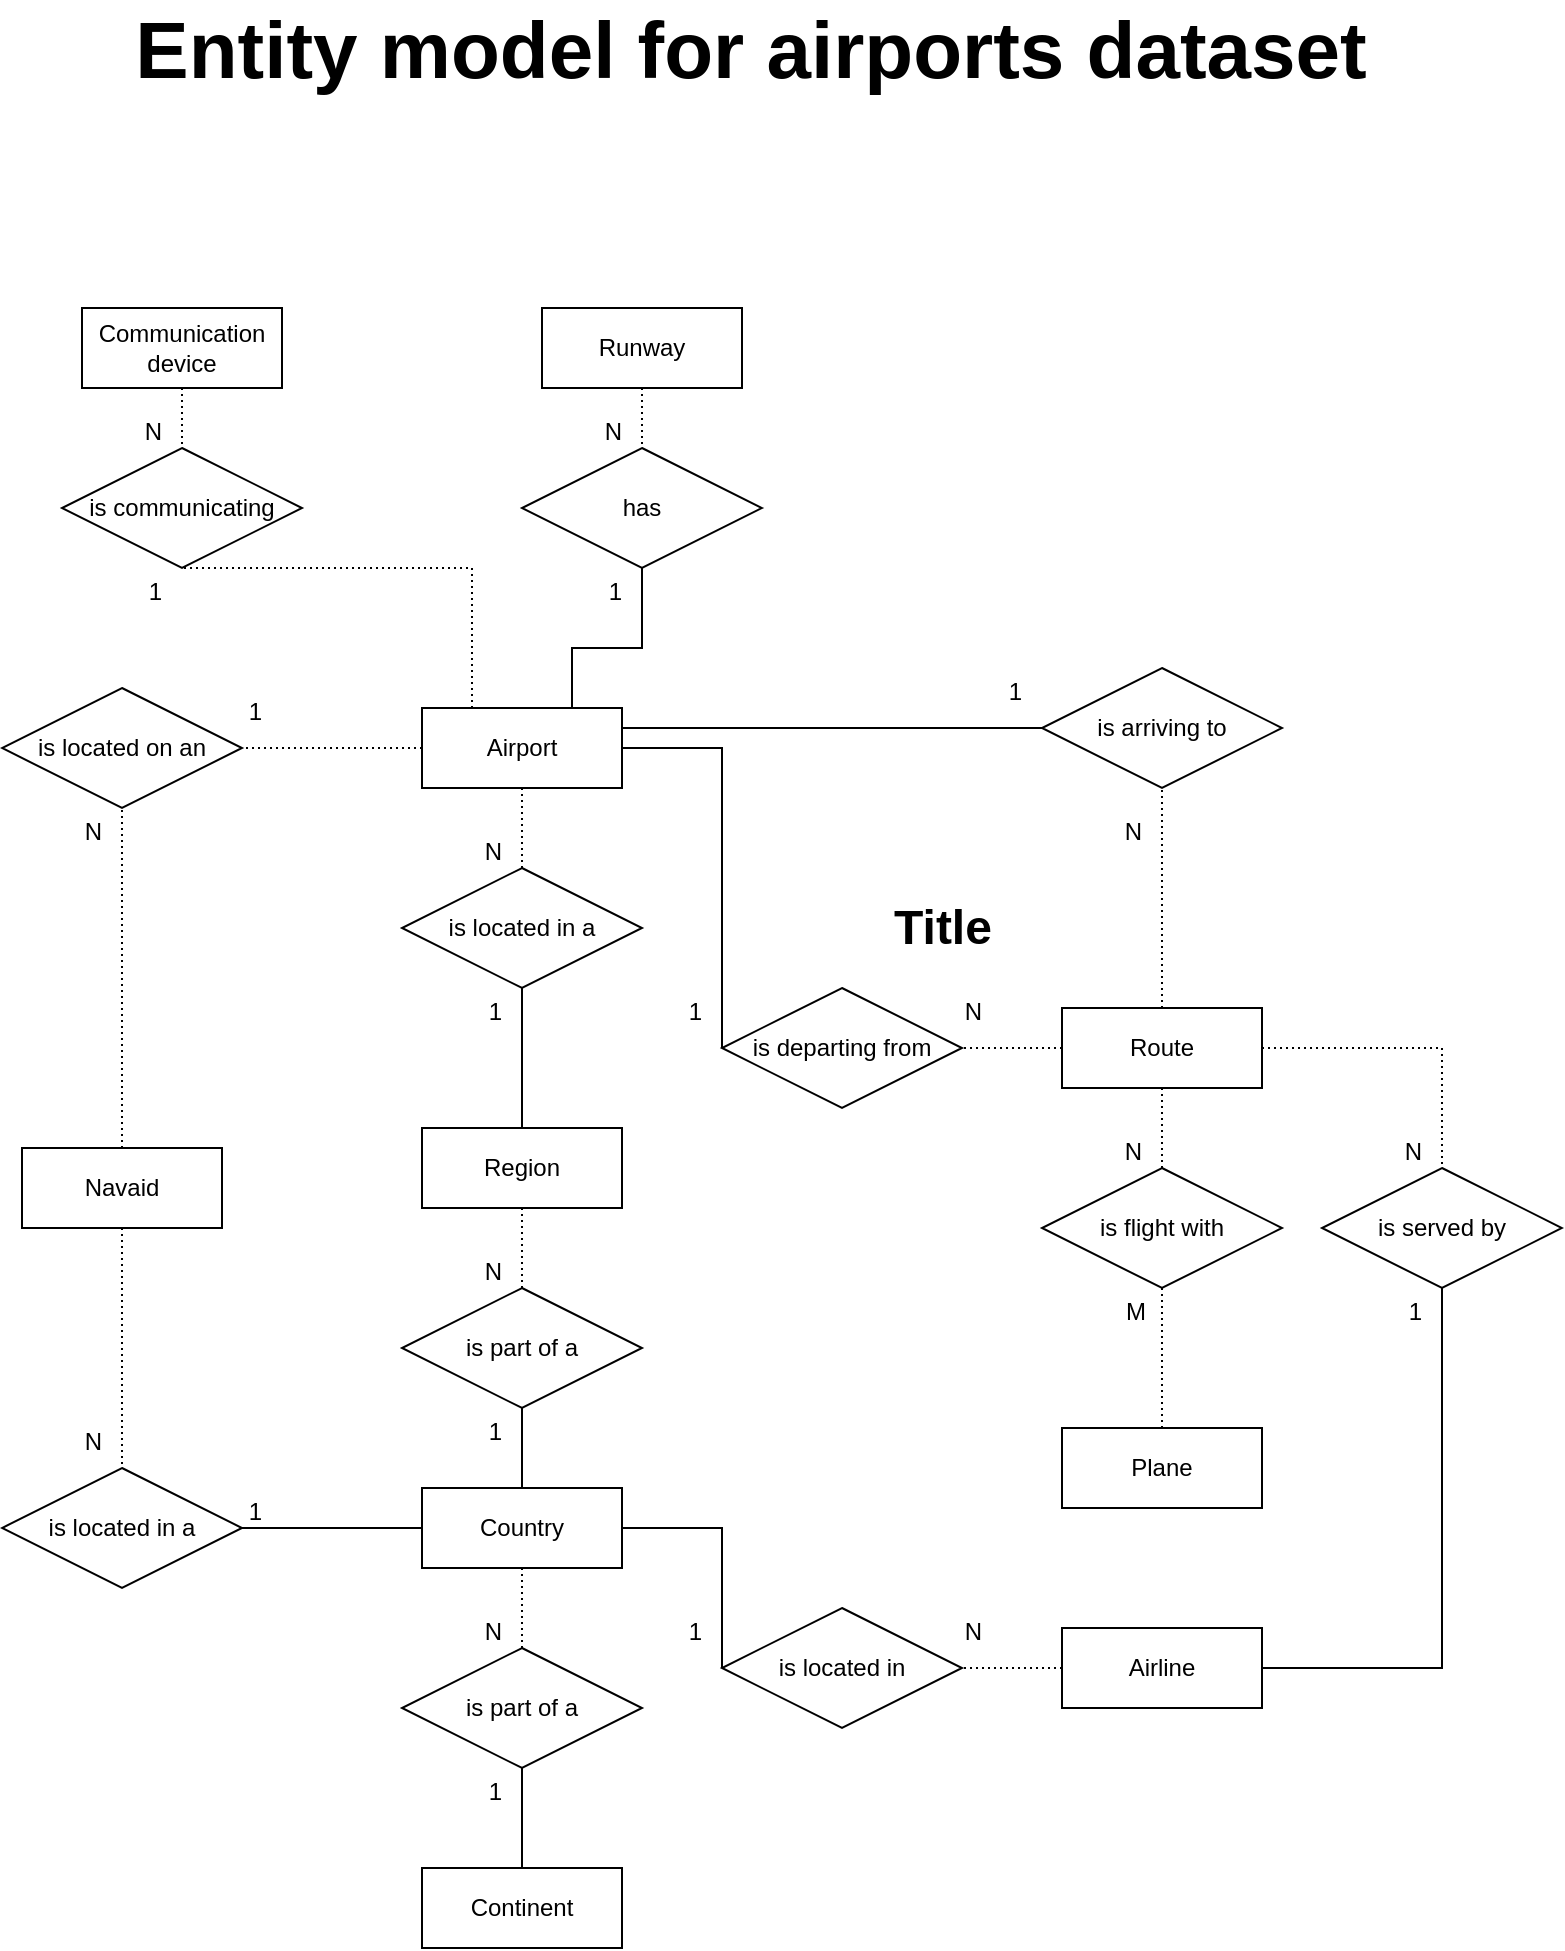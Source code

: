 <mxfile version="12.8.5" type="github">
  <diagram id="QOBkVK9os_g-NTVw1f61" name="Page-1">
    <mxGraphModel dx="2844" dy="1524" grid="1" gridSize="10" guides="1" tooltips="1" connect="1" arrows="1" fold="1" page="1" pageScale="1" pageWidth="827" pageHeight="1169" math="0" shadow="0">
      <root>
        <mxCell id="0" />
        <mxCell id="1" parent="0" />
        <mxCell id="nIdmVU4Ml0ts0ksLowSz-1" value="Airline" style="whiteSpace=wrap;html=1;align=center;direction=west;" parent="1" vertex="1">
          <mxGeometry x="570" y="890" width="100" height="40" as="geometry" />
        </mxCell>
        <mxCell id="nIdmVU4Ml0ts0ksLowSz-2" value="Runway" style="whiteSpace=wrap;html=1;align=center;" parent="1" vertex="1">
          <mxGeometry x="310" y="230" width="100" height="40" as="geometry" />
        </mxCell>
        <mxCell id="nIdmVU4Ml0ts0ksLowSz-3" value="Navaid" style="whiteSpace=wrap;html=1;align=center;" parent="1" vertex="1">
          <mxGeometry x="50" y="650" width="100" height="40" as="geometry" />
        </mxCell>
        <mxCell id="nIdmVU4Ml0ts0ksLowSz-4" value="Communication device" style="whiteSpace=wrap;html=1;align=center;" parent="1" vertex="1">
          <mxGeometry x="80" y="230" width="100" height="40" as="geometry" />
        </mxCell>
        <mxCell id="nIdmVU4Ml0ts0ksLowSz-5" value="Region" style="whiteSpace=wrap;html=1;align=center;" parent="1" vertex="1">
          <mxGeometry x="250" y="640" width="100" height="40" as="geometry" />
        </mxCell>
        <mxCell id="nIdmVU4Ml0ts0ksLowSz-6" value="Airport" style="whiteSpace=wrap;html=1;align=center;" parent="1" vertex="1">
          <mxGeometry x="250" y="430" width="100" height="40" as="geometry" />
        </mxCell>
        <mxCell id="nIdmVU4Ml0ts0ksLowSz-8" value="Continent" style="whiteSpace=wrap;html=1;align=center;" parent="1" vertex="1">
          <mxGeometry x="250" y="1010" width="100" height="40" as="geometry" />
        </mxCell>
        <mxCell id="nIdmVU4Ml0ts0ksLowSz-9" value="Plane" style="whiteSpace=wrap;html=1;align=center;" parent="1" vertex="1">
          <mxGeometry x="570" y="790" width="100" height="40" as="geometry" />
        </mxCell>
        <mxCell id="nIdmVU4Ml0ts0ksLowSz-10" value="Route" style="whiteSpace=wrap;html=1;align=center;" parent="1" vertex="1">
          <mxGeometry x="570" y="580" width="100" height="40" as="geometry" />
        </mxCell>
        <mxCell id="nIdmVU4Ml0ts0ksLowSz-11" value="is part of a" style="shape=rhombus;perimeter=rhombusPerimeter;whiteSpace=wrap;html=1;align=center;" parent="1" vertex="1">
          <mxGeometry x="240" y="900" width="120" height="60" as="geometry" />
        </mxCell>
        <mxCell id="nIdmVU4Ml0ts0ksLowSz-20" value="" style="endArrow=none;html=1;rounded=0;shadow=0;entryX=0.5;entryY=1;entryDx=0;entryDy=0;" parent="1" source="nIdmVU4Ml0ts0ksLowSz-8" target="nIdmVU4Ml0ts0ksLowSz-11" edge="1">
          <mxGeometry relative="1" as="geometry">
            <mxPoint x="460" y="980" as="sourcePoint" />
            <mxPoint x="500" y="810" as="targetPoint" />
          </mxGeometry>
        </mxCell>
        <mxCell id="nIdmVU4Ml0ts0ksLowSz-21" value="1" style="resizable=0;html=1;align=right;verticalAlign=bottom;" parent="nIdmVU4Ml0ts0ksLowSz-20" connectable="0" vertex="1">
          <mxGeometry x="1" relative="1" as="geometry">
            <mxPoint x="-10" y="20" as="offset" />
          </mxGeometry>
        </mxCell>
        <mxCell id="nIdmVU4Ml0ts0ksLowSz-22" value="" style="endArrow=none;html=1;rounded=0;dashed=1;dashPattern=1 2;shadow=0;exitX=0.5;exitY=1;exitDx=0;exitDy=0;entryX=0.5;entryY=0;entryDx=0;entryDy=0;" parent="1" source="nIdmVU4Ml0ts0ksLowSz-24" target="nIdmVU4Ml0ts0ksLowSz-11" edge="1">
          <mxGeometry relative="1" as="geometry">
            <mxPoint x="300" y="860" as="sourcePoint" />
            <mxPoint x="500" y="810" as="targetPoint" />
          </mxGeometry>
        </mxCell>
        <mxCell id="nIdmVU4Ml0ts0ksLowSz-23" value="N" style="resizable=0;html=1;align=right;verticalAlign=bottom;" parent="nIdmVU4Ml0ts0ksLowSz-22" connectable="0" vertex="1">
          <mxGeometry x="1" relative="1" as="geometry">
            <mxPoint x="-10" as="offset" />
          </mxGeometry>
        </mxCell>
        <mxCell id="nIdmVU4Ml0ts0ksLowSz-24" value="Country" style="whiteSpace=wrap;html=1;align=center;" parent="1" vertex="1">
          <mxGeometry x="250" y="820" width="100" height="40" as="geometry" />
        </mxCell>
        <mxCell id="nIdmVU4Ml0ts0ksLowSz-25" value="is part of a" style="shape=rhombus;perimeter=rhombusPerimeter;whiteSpace=wrap;html=1;align=center;" parent="1" vertex="1">
          <mxGeometry x="240" y="720" width="120" height="60" as="geometry" />
        </mxCell>
        <mxCell id="nIdmVU4Ml0ts0ksLowSz-26" value="" style="endArrow=none;html=1;rounded=0;shadow=0;exitX=0.5;exitY=0;exitDx=0;exitDy=0;entryX=0.5;entryY=1;entryDx=0;entryDy=0;" parent="1" source="nIdmVU4Ml0ts0ksLowSz-24" target="nIdmVU4Ml0ts0ksLowSz-25" edge="1">
          <mxGeometry relative="1" as="geometry">
            <mxPoint x="340" y="810" as="sourcePoint" />
            <mxPoint x="500" y="810" as="targetPoint" />
          </mxGeometry>
        </mxCell>
        <mxCell id="nIdmVU4Ml0ts0ksLowSz-27" value="1" style="resizable=0;html=1;align=right;verticalAlign=bottom;" parent="nIdmVU4Ml0ts0ksLowSz-26" connectable="0" vertex="1">
          <mxGeometry x="1" relative="1" as="geometry">
            <mxPoint x="-10" y="20" as="offset" />
          </mxGeometry>
        </mxCell>
        <mxCell id="nIdmVU4Ml0ts0ksLowSz-30" value="is located in a" style="shape=rhombus;perimeter=rhombusPerimeter;whiteSpace=wrap;html=1;align=center;" parent="1" vertex="1">
          <mxGeometry x="240" y="510" width="120" height="60" as="geometry" />
        </mxCell>
        <mxCell id="nIdmVU4Ml0ts0ksLowSz-31" value="" style="endArrow=none;html=1;rounded=0;shadow=0;entryX=0.5;entryY=1;entryDx=0;entryDy=0;exitX=0.5;exitY=0;exitDx=0;exitDy=0;" parent="1" source="nIdmVU4Ml0ts0ksLowSz-5" target="nIdmVU4Ml0ts0ksLowSz-30" edge="1">
          <mxGeometry relative="1" as="geometry">
            <mxPoint x="340" y="610" as="sourcePoint" />
            <mxPoint x="500" y="610" as="targetPoint" />
          </mxGeometry>
        </mxCell>
        <mxCell id="nIdmVU4Ml0ts0ksLowSz-32" value="1" style="resizable=0;html=1;align=right;verticalAlign=bottom;" parent="nIdmVU4Ml0ts0ksLowSz-31" connectable="0" vertex="1">
          <mxGeometry x="1" relative="1" as="geometry">
            <mxPoint x="-10" y="20" as="offset" />
          </mxGeometry>
        </mxCell>
        <mxCell id="nIdmVU4Ml0ts0ksLowSz-34" value="" style="endArrow=none;html=1;rounded=0;dashed=1;dashPattern=1 2;shadow=0;entryX=0.5;entryY=0;entryDx=0;entryDy=0;exitX=0.5;exitY=1;exitDx=0;exitDy=0;" parent="1" source="nIdmVU4Ml0ts0ksLowSz-6" target="nIdmVU4Ml0ts0ksLowSz-30" edge="1">
          <mxGeometry relative="1" as="geometry">
            <mxPoint x="340" y="610" as="sourcePoint" />
            <mxPoint x="500" y="610" as="targetPoint" />
          </mxGeometry>
        </mxCell>
        <mxCell id="nIdmVU4Ml0ts0ksLowSz-35" value="N" style="resizable=0;html=1;align=right;verticalAlign=bottom;" parent="nIdmVU4Ml0ts0ksLowSz-34" connectable="0" vertex="1">
          <mxGeometry x="1" relative="1" as="geometry">
            <mxPoint x="-10" as="offset" />
          </mxGeometry>
        </mxCell>
        <mxCell id="nIdmVU4Ml0ts0ksLowSz-36" value="" style="endArrow=none;html=1;rounded=0;dashed=1;dashPattern=1 2;shadow=0;exitX=0.5;exitY=1;exitDx=0;exitDy=0;entryX=0.5;entryY=0;entryDx=0;entryDy=0;" parent="1" source="nIdmVU4Ml0ts0ksLowSz-5" target="nIdmVU4Ml0ts0ksLowSz-25" edge="1">
          <mxGeometry relative="1" as="geometry">
            <mxPoint x="340" y="610" as="sourcePoint" />
            <mxPoint x="500" y="610" as="targetPoint" />
          </mxGeometry>
        </mxCell>
        <mxCell id="nIdmVU4Ml0ts0ksLowSz-37" value="N" style="resizable=0;html=1;align=right;verticalAlign=bottom;" parent="nIdmVU4Ml0ts0ksLowSz-36" connectable="0" vertex="1">
          <mxGeometry x="1" relative="1" as="geometry">
            <mxPoint x="-10" as="offset" />
          </mxGeometry>
        </mxCell>
        <mxCell id="W7deLKcDwb9GxQglXqNE-1" value="is located in a" style="shape=rhombus;perimeter=rhombusPerimeter;whiteSpace=wrap;html=1;align=center;" vertex="1" parent="1">
          <mxGeometry x="40" y="810" width="120" height="60" as="geometry" />
        </mxCell>
        <mxCell id="W7deLKcDwb9GxQglXqNE-2" value="" style="endArrow=none;html=1;rounded=0;shadow=0;entryX=1;entryY=0.5;entryDx=0;entryDy=0;exitX=0;exitY=0.5;exitDx=0;exitDy=0;" edge="1" parent="1" target="W7deLKcDwb9GxQglXqNE-1" source="nIdmVU4Ml0ts0ksLowSz-24">
          <mxGeometry relative="1" as="geometry">
            <mxPoint x="460" y="860" as="sourcePoint" />
            <mxPoint x="660" y="830" as="targetPoint" />
          </mxGeometry>
        </mxCell>
        <mxCell id="W7deLKcDwb9GxQglXqNE-3" value="1" style="resizable=0;html=1;align=right;verticalAlign=bottom;" connectable="0" vertex="1" parent="W7deLKcDwb9GxQglXqNE-2">
          <mxGeometry x="1" relative="1" as="geometry">
            <mxPoint x="10" as="offset" />
          </mxGeometry>
        </mxCell>
        <mxCell id="W7deLKcDwb9GxQglXqNE-4" value="" style="endArrow=none;html=1;rounded=0;dashed=1;dashPattern=1 2;shadow=0;entryX=0.5;entryY=0;entryDx=0;entryDy=0;exitX=0.5;exitY=1;exitDx=0;exitDy=0;" edge="1" parent="1" target="W7deLKcDwb9GxQglXqNE-1" source="nIdmVU4Ml0ts0ksLowSz-3">
          <mxGeometry relative="1" as="geometry">
            <mxPoint x="460" y="690" as="sourcePoint" />
            <mxPoint x="660" y="830" as="targetPoint" />
          </mxGeometry>
        </mxCell>
        <mxCell id="W7deLKcDwb9GxQglXqNE-5" value="N" style="resizable=0;html=1;align=right;verticalAlign=bottom;" connectable="0" vertex="1" parent="W7deLKcDwb9GxQglXqNE-4">
          <mxGeometry x="1" relative="1" as="geometry">
            <mxPoint x="-10" y="-5" as="offset" />
          </mxGeometry>
        </mxCell>
        <mxCell id="W7deLKcDwb9GxQglXqNE-6" value="is located on an" style="shape=rhombus;perimeter=rhombusPerimeter;whiteSpace=wrap;html=1;align=center;" vertex="1" parent="1">
          <mxGeometry x="40" y="420" width="120" height="60" as="geometry" />
        </mxCell>
        <mxCell id="W7deLKcDwb9GxQglXqNE-11" value="" style="endArrow=none;html=1;rounded=0;dashed=1;dashPattern=1 2;shadow=0;exitX=0.5;exitY=0;exitDx=0;exitDy=0;entryX=0.5;entryY=1;entryDx=0;entryDy=0;" edge="1" parent="1" source="nIdmVU4Ml0ts0ksLowSz-3" target="W7deLKcDwb9GxQglXqNE-6">
          <mxGeometry relative="1" as="geometry">
            <mxPoint x="340" y="610" as="sourcePoint" />
            <mxPoint x="500" y="610" as="targetPoint" />
            <Array as="points" />
          </mxGeometry>
        </mxCell>
        <mxCell id="W7deLKcDwb9GxQglXqNE-12" value="N" style="resizable=0;html=1;align=right;verticalAlign=bottom;" connectable="0" vertex="1" parent="W7deLKcDwb9GxQglXqNE-11">
          <mxGeometry x="1" relative="1" as="geometry">
            <mxPoint x="-10" y="20" as="offset" />
          </mxGeometry>
        </mxCell>
        <mxCell id="W7deLKcDwb9GxQglXqNE-13" value="" style="endArrow=none;html=1;rounded=0;dashed=1;dashPattern=1 2;shadow=0;entryX=1;entryY=0.5;entryDx=0;entryDy=0;exitX=0;exitY=0.5;exitDx=0;exitDy=0;" edge="1" parent="1" source="nIdmVU4Ml0ts0ksLowSz-6" target="W7deLKcDwb9GxQglXqNE-6">
          <mxGeometry relative="1" as="geometry">
            <mxPoint x="340" y="610" as="sourcePoint" />
            <mxPoint x="500" y="610" as="targetPoint" />
          </mxGeometry>
        </mxCell>
        <mxCell id="W7deLKcDwb9GxQglXqNE-14" value="1" style="resizable=0;html=1;align=right;verticalAlign=bottom;" connectable="0" vertex="1" parent="W7deLKcDwb9GxQglXqNE-13">
          <mxGeometry x="1" relative="1" as="geometry">
            <mxPoint x="10" y="-10" as="offset" />
          </mxGeometry>
        </mxCell>
        <mxCell id="W7deLKcDwb9GxQglXqNE-15" value="is departing from" style="shape=rhombus;perimeter=rhombusPerimeter;whiteSpace=wrap;html=1;align=center;" vertex="1" parent="1">
          <mxGeometry x="400" y="570" width="120" height="60" as="geometry" />
        </mxCell>
        <mxCell id="W7deLKcDwb9GxQglXqNE-16" value="is arriving to" style="shape=rhombus;perimeter=rhombusPerimeter;whiteSpace=wrap;html=1;align=center;" vertex="1" parent="1">
          <mxGeometry x="560" y="410" width="120" height="60" as="geometry" />
        </mxCell>
        <mxCell id="W7deLKcDwb9GxQglXqNE-17" value="" style="endArrow=none;html=1;rounded=0;shadow=0;exitX=1;exitY=0.5;exitDx=0;exitDy=0;entryX=0;entryY=0.5;entryDx=0;entryDy=0;" edge="1" parent="1" source="nIdmVU4Ml0ts0ksLowSz-6" target="W7deLKcDwb9GxQglXqNE-15">
          <mxGeometry relative="1" as="geometry">
            <mxPoint x="340" y="510" as="sourcePoint" />
            <mxPoint x="500" y="510" as="targetPoint" />
            <Array as="points">
              <mxPoint x="400" y="450" />
            </Array>
          </mxGeometry>
        </mxCell>
        <mxCell id="W7deLKcDwb9GxQglXqNE-18" value="1" style="resizable=0;html=1;align=right;verticalAlign=bottom;" connectable="0" vertex="1" parent="W7deLKcDwb9GxQglXqNE-17">
          <mxGeometry x="1" relative="1" as="geometry">
            <mxPoint x="-10" y="-10" as="offset" />
          </mxGeometry>
        </mxCell>
        <mxCell id="W7deLKcDwb9GxQglXqNE-19" value="" style="endArrow=none;html=1;rounded=0;dashed=1;dashPattern=1 2;shadow=0;entryX=1;entryY=0.5;entryDx=0;entryDy=0;exitX=0;exitY=0.5;exitDx=0;exitDy=0;" edge="1" parent="1" source="nIdmVU4Ml0ts0ksLowSz-10" target="W7deLKcDwb9GxQglXqNE-15">
          <mxGeometry relative="1" as="geometry">
            <mxPoint x="340" y="510" as="sourcePoint" />
            <mxPoint x="500" y="510" as="targetPoint" />
          </mxGeometry>
        </mxCell>
        <mxCell id="W7deLKcDwb9GxQglXqNE-20" value="N" style="resizable=0;html=1;align=right;verticalAlign=bottom;" connectable="0" vertex="1" parent="W7deLKcDwb9GxQglXqNE-19">
          <mxGeometry x="1" relative="1" as="geometry">
            <mxPoint x="10" y="-10" as="offset" />
          </mxGeometry>
        </mxCell>
        <mxCell id="W7deLKcDwb9GxQglXqNE-21" value="" style="endArrow=none;html=1;rounded=0;shadow=0;entryX=0;entryY=0.5;entryDx=0;entryDy=0;exitX=1;exitY=0.25;exitDx=0;exitDy=0;" edge="1" parent="1" source="nIdmVU4Ml0ts0ksLowSz-6" target="W7deLKcDwb9GxQglXqNE-16">
          <mxGeometry relative="1" as="geometry">
            <mxPoint x="340" y="510" as="sourcePoint" />
            <mxPoint x="500" y="510" as="targetPoint" />
          </mxGeometry>
        </mxCell>
        <mxCell id="W7deLKcDwb9GxQglXqNE-22" value="1" style="resizable=0;html=1;align=right;verticalAlign=bottom;" connectable="0" vertex="1" parent="W7deLKcDwb9GxQglXqNE-21">
          <mxGeometry x="1" relative="1" as="geometry">
            <mxPoint x="-10" y="-10" as="offset" />
          </mxGeometry>
        </mxCell>
        <mxCell id="W7deLKcDwb9GxQglXqNE-23" value="" style="endArrow=none;html=1;rounded=0;dashed=1;dashPattern=1 2;shadow=0;entryX=0.5;entryY=1;entryDx=0;entryDy=0;exitX=0.5;exitY=0;exitDx=0;exitDy=0;" edge="1" parent="1" source="nIdmVU4Ml0ts0ksLowSz-10" target="W7deLKcDwb9GxQglXqNE-16">
          <mxGeometry relative="1" as="geometry">
            <mxPoint x="340" y="510" as="sourcePoint" />
            <mxPoint x="500" y="510" as="targetPoint" />
          </mxGeometry>
        </mxCell>
        <mxCell id="W7deLKcDwb9GxQglXqNE-24" value="N" style="resizable=0;html=1;align=right;verticalAlign=bottom;" connectable="0" vertex="1" parent="W7deLKcDwb9GxQglXqNE-23">
          <mxGeometry x="1" relative="1" as="geometry">
            <mxPoint x="-10" y="30" as="offset" />
          </mxGeometry>
        </mxCell>
        <mxCell id="W7deLKcDwb9GxQglXqNE-25" value="is flight with" style="shape=rhombus;perimeter=rhombusPerimeter;whiteSpace=wrap;html=1;align=center;" vertex="1" parent="1">
          <mxGeometry x="560" y="660" width="120" height="60" as="geometry" />
        </mxCell>
        <mxCell id="W7deLKcDwb9GxQglXqNE-26" value="" style="endArrow=none;html=1;rounded=0;dashed=1;dashPattern=1 2;shadow=0;entryX=0.5;entryY=0;entryDx=0;entryDy=0;exitX=0.5;exitY=1;exitDx=0;exitDy=0;" edge="1" parent="1" source="nIdmVU4Ml0ts0ksLowSz-10" target="W7deLKcDwb9GxQglXqNE-25">
          <mxGeometry relative="1" as="geometry">
            <mxPoint x="340" y="510" as="sourcePoint" />
            <mxPoint x="500" y="510" as="targetPoint" />
          </mxGeometry>
        </mxCell>
        <mxCell id="W7deLKcDwb9GxQglXqNE-27" value="N" style="resizable=0;html=1;align=right;verticalAlign=bottom;" connectable="0" vertex="1" parent="W7deLKcDwb9GxQglXqNE-26">
          <mxGeometry x="1" relative="1" as="geometry">
            <mxPoint x="-10" as="offset" />
          </mxGeometry>
        </mxCell>
        <mxCell id="W7deLKcDwb9GxQglXqNE-34" value="" style="endArrow=none;html=1;rounded=0;dashed=1;dashPattern=1 2;shadow=0;strokeColor=#000000;exitX=0.5;exitY=1;exitDx=0;exitDy=0;entryX=0.5;entryY=0;entryDx=0;entryDy=0;" edge="1" parent="1" source="W7deLKcDwb9GxQglXqNE-25" target="nIdmVU4Ml0ts0ksLowSz-9">
          <mxGeometry relative="1" as="geometry">
            <mxPoint x="340" y="710" as="sourcePoint" />
            <mxPoint x="500" y="710" as="targetPoint" />
          </mxGeometry>
        </mxCell>
        <mxCell id="W7deLKcDwb9GxQglXqNE-35" value="M" style="resizable=0;html=1;align=left;verticalAlign=bottom;" connectable="0" vertex="1" parent="W7deLKcDwb9GxQglXqNE-34">
          <mxGeometry x="-1" relative="1" as="geometry">
            <mxPoint x="-20" y="20" as="offset" />
          </mxGeometry>
        </mxCell>
        <mxCell id="W7deLKcDwb9GxQglXqNE-37" value="is&amp;nbsp;communicating" style="shape=rhombus;perimeter=rhombusPerimeter;whiteSpace=wrap;html=1;align=center;" vertex="1" parent="1">
          <mxGeometry x="70" y="300" width="120" height="60" as="geometry" />
        </mxCell>
        <mxCell id="W7deLKcDwb9GxQglXqNE-38" value="" style="endArrow=none;html=1;rounded=0;dashed=1;dashPattern=1 2;shadow=0;strokeColor=#000000;entryX=0.5;entryY=0;entryDx=0;entryDy=0;exitX=0.5;exitY=1;exitDx=0;exitDy=0;" edge="1" parent="1" source="nIdmVU4Ml0ts0ksLowSz-4" target="W7deLKcDwb9GxQglXqNE-37">
          <mxGeometry relative="1" as="geometry">
            <mxPoint x="380" y="310" as="sourcePoint" />
            <mxPoint x="320" y="300" as="targetPoint" />
          </mxGeometry>
        </mxCell>
        <mxCell id="W7deLKcDwb9GxQglXqNE-39" value="N" style="resizable=0;html=1;align=right;verticalAlign=bottom;" connectable="0" vertex="1" parent="W7deLKcDwb9GxQglXqNE-38">
          <mxGeometry x="1" relative="1" as="geometry">
            <mxPoint x="-10" as="offset" />
          </mxGeometry>
        </mxCell>
        <mxCell id="W7deLKcDwb9GxQglXqNE-40" value="" style="endArrow=none;html=1;rounded=0;dashed=1;dashPattern=1 2;shadow=0;strokeColor=#000000;entryX=0.5;entryY=1;entryDx=0;entryDy=0;exitX=0.25;exitY=0;exitDx=0;exitDy=0;" edge="1" parent="1" source="nIdmVU4Ml0ts0ksLowSz-6" target="W7deLKcDwb9GxQglXqNE-37">
          <mxGeometry relative="1" as="geometry">
            <mxPoint x="110" y="300" as="sourcePoint" />
            <mxPoint x="150" y="350" as="targetPoint" />
            <Array as="points">
              <mxPoint x="275" y="360" />
            </Array>
          </mxGeometry>
        </mxCell>
        <mxCell id="W7deLKcDwb9GxQglXqNE-41" value="1" style="resizable=0;html=1;align=right;verticalAlign=bottom;" connectable="0" vertex="1" parent="W7deLKcDwb9GxQglXqNE-40">
          <mxGeometry x="1" relative="1" as="geometry">
            <mxPoint x="-10" y="20" as="offset" />
          </mxGeometry>
        </mxCell>
        <mxCell id="W7deLKcDwb9GxQglXqNE-42" value="has" style="shape=rhombus;perimeter=rhombusPerimeter;whiteSpace=wrap;html=1;align=center;" vertex="1" parent="1">
          <mxGeometry x="300" y="300" width="120" height="60" as="geometry" />
        </mxCell>
        <mxCell id="W7deLKcDwb9GxQglXqNE-43" value="" style="endArrow=none;html=1;rounded=0;dashed=1;dashPattern=1 2;shadow=0;strokeColor=#000000;entryX=0.5;entryY=0;entryDx=0;entryDy=0;exitX=0.5;exitY=1;exitDx=0;exitDy=0;" edge="1" parent="1" source="nIdmVU4Ml0ts0ksLowSz-2" target="W7deLKcDwb9GxQglXqNE-42">
          <mxGeometry relative="1" as="geometry">
            <mxPoint x="340" y="510" as="sourcePoint" />
            <mxPoint x="500" y="510" as="targetPoint" />
          </mxGeometry>
        </mxCell>
        <mxCell id="W7deLKcDwb9GxQglXqNE-44" value="N" style="resizable=0;html=1;align=right;verticalAlign=bottom;" connectable="0" vertex="1" parent="W7deLKcDwb9GxQglXqNE-43">
          <mxGeometry x="1" relative="1" as="geometry">
            <mxPoint x="-10" as="offset" />
          </mxGeometry>
        </mxCell>
        <mxCell id="W7deLKcDwb9GxQglXqNE-45" value="" style="endArrow=none;html=1;rounded=0;shadow=0;strokeColor=#000000;entryX=0.5;entryY=1;entryDx=0;entryDy=0;exitX=0.75;exitY=0;exitDx=0;exitDy=0;" edge="1" parent="1" source="nIdmVU4Ml0ts0ksLowSz-6" target="W7deLKcDwb9GxQglXqNE-42">
          <mxGeometry relative="1" as="geometry">
            <mxPoint x="340" y="510" as="sourcePoint" />
            <mxPoint x="500" y="510" as="targetPoint" />
            <Array as="points">
              <mxPoint x="325" y="400" />
              <mxPoint x="360" y="400" />
            </Array>
          </mxGeometry>
        </mxCell>
        <mxCell id="W7deLKcDwb9GxQglXqNE-46" value="1" style="resizable=0;html=1;align=right;verticalAlign=bottom;" connectable="0" vertex="1" parent="W7deLKcDwb9GxQglXqNE-45">
          <mxGeometry x="1" relative="1" as="geometry">
            <mxPoint x="-10" y="20" as="offset" />
          </mxGeometry>
        </mxCell>
        <mxCell id="W7deLKcDwb9GxQglXqNE-47" value="is located in" style="shape=rhombus;perimeter=rhombusPerimeter;whiteSpace=wrap;html=1;align=center;" vertex="1" parent="1">
          <mxGeometry x="400" y="880" width="120" height="60" as="geometry" />
        </mxCell>
        <mxCell id="W7deLKcDwb9GxQglXqNE-48" value="" style="endArrow=none;html=1;rounded=0;shadow=0;strokeColor=#000000;exitX=1;exitY=0.5;exitDx=0;exitDy=0;entryX=0;entryY=0.5;entryDx=0;entryDy=0;" edge="1" parent="1" source="nIdmVU4Ml0ts0ksLowSz-24" target="W7deLKcDwb9GxQglXqNE-47">
          <mxGeometry relative="1" as="geometry">
            <mxPoint x="340" y="710" as="sourcePoint" />
            <mxPoint x="500" y="710" as="targetPoint" />
            <Array as="points">
              <mxPoint x="400" y="840" />
            </Array>
          </mxGeometry>
        </mxCell>
        <mxCell id="W7deLKcDwb9GxQglXqNE-49" value="1" style="resizable=0;html=1;align=right;verticalAlign=bottom;" connectable="0" vertex="1" parent="W7deLKcDwb9GxQglXqNE-48">
          <mxGeometry x="1" relative="1" as="geometry">
            <mxPoint x="-10" y="-10" as="offset" />
          </mxGeometry>
        </mxCell>
        <mxCell id="W7deLKcDwb9GxQglXqNE-50" value="" style="endArrow=none;html=1;rounded=0;dashed=1;dashPattern=1 2;shadow=0;strokeColor=#000000;exitX=1;exitY=0.5;exitDx=0;exitDy=0;entryX=1;entryY=0.5;entryDx=0;entryDy=0;" edge="1" parent="1" source="nIdmVU4Ml0ts0ksLowSz-1" target="W7deLKcDwb9GxQglXqNE-47">
          <mxGeometry relative="1" as="geometry">
            <mxPoint x="340" y="710" as="sourcePoint" />
            <mxPoint x="500" y="710" as="targetPoint" />
          </mxGeometry>
        </mxCell>
        <mxCell id="W7deLKcDwb9GxQglXqNE-51" value="N" style="resizable=0;html=1;align=right;verticalAlign=bottom;" connectable="0" vertex="1" parent="W7deLKcDwb9GxQglXqNE-50">
          <mxGeometry x="1" relative="1" as="geometry">
            <mxPoint x="10" y="-10" as="offset" />
          </mxGeometry>
        </mxCell>
        <mxCell id="W7deLKcDwb9GxQglXqNE-52" value="is served by" style="shape=rhombus;perimeter=rhombusPerimeter;whiteSpace=wrap;html=1;align=center;" vertex="1" parent="1">
          <mxGeometry x="700" y="660" width="120" height="60" as="geometry" />
        </mxCell>
        <mxCell id="W7deLKcDwb9GxQglXqNE-55" value="" style="endArrow=none;html=1;rounded=0;dashed=1;dashPattern=1 2;shadow=0;strokeColor=#000000;entryX=0.5;entryY=0;entryDx=0;entryDy=0;exitX=1;exitY=0.5;exitDx=0;exitDy=0;" edge="1" parent="1" source="nIdmVU4Ml0ts0ksLowSz-10" target="W7deLKcDwb9GxQglXqNE-52">
          <mxGeometry relative="1" as="geometry">
            <mxPoint x="340" y="710" as="sourcePoint" />
            <mxPoint x="500" y="710" as="targetPoint" />
            <Array as="points">
              <mxPoint x="760" y="600" />
            </Array>
          </mxGeometry>
        </mxCell>
        <mxCell id="W7deLKcDwb9GxQglXqNE-56" value="N" style="resizable=0;html=1;align=right;verticalAlign=bottom;" connectable="0" vertex="1" parent="W7deLKcDwb9GxQglXqNE-55">
          <mxGeometry x="1" relative="1" as="geometry">
            <mxPoint x="-10" as="offset" />
          </mxGeometry>
        </mxCell>
        <mxCell id="W7deLKcDwb9GxQglXqNE-57" value="" style="endArrow=none;html=1;rounded=0;shadow=0;strokeColor=#000000;entryX=0.5;entryY=1;entryDx=0;entryDy=0;exitX=0;exitY=0.5;exitDx=0;exitDy=0;" edge="1" parent="1" source="nIdmVU4Ml0ts0ksLowSz-1" target="W7deLKcDwb9GxQglXqNE-52">
          <mxGeometry relative="1" as="geometry">
            <mxPoint x="340" y="710" as="sourcePoint" />
            <mxPoint x="500" y="710" as="targetPoint" />
            <Array as="points">
              <mxPoint x="760" y="910" />
            </Array>
          </mxGeometry>
        </mxCell>
        <mxCell id="W7deLKcDwb9GxQglXqNE-58" value="1" style="resizable=0;html=1;align=right;verticalAlign=bottom;" connectable="0" vertex="1" parent="W7deLKcDwb9GxQglXqNE-57">
          <mxGeometry x="1" relative="1" as="geometry">
            <mxPoint x="-10" y="20" as="offset" />
          </mxGeometry>
        </mxCell>
        <mxCell id="W7deLKcDwb9GxQglXqNE-59" value="Title" style="text;strokeColor=none;fillColor=none;html=1;fontSize=24;fontStyle=1;verticalAlign=middle;align=center;" vertex="1" parent="1">
          <mxGeometry x="460" y="520" width="100" height="40" as="geometry" />
        </mxCell>
        <mxCell id="W7deLKcDwb9GxQglXqNE-60" value="Entity model for airports dataset" style="text;strokeColor=none;fillColor=none;html=1;fontSize=40;fontStyle=1;verticalAlign=middle;align=center;" vertex="1" parent="1">
          <mxGeometry x="364" y="80" width="100" height="40" as="geometry" />
        </mxCell>
      </root>
    </mxGraphModel>
  </diagram>
</mxfile>
